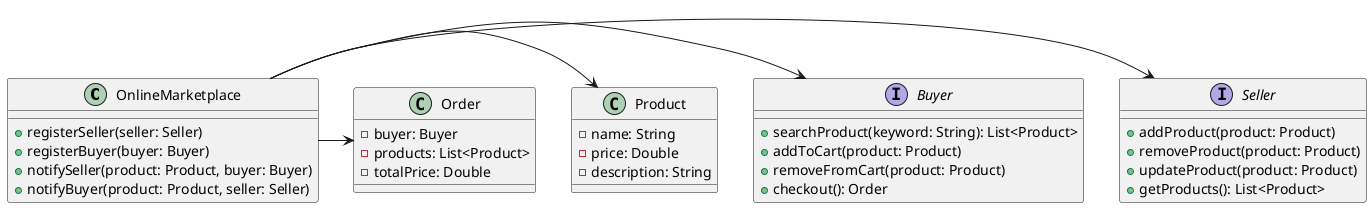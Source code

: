 @startuml
class OnlineMarketplace {
    +registerSeller(seller: Seller)
    +registerBuyer(buyer: Buyer)
    +notifySeller(product: Product, buyer: Buyer)
    +notifyBuyer(product: Product, seller: Seller)
}

interface Seller {
    +addProduct(product: Product)
    +removeProduct(product: Product)
    +updateProduct(product: Product)
    +getProducts(): List<Product>
}

interface Buyer {
    +searchProduct(keyword: String): List<Product>
    +addToCart(product: Product)
    +removeFromCart(product: Product)
    +checkout(): Order
}

class Product {
    -name: String
    -price: Double
    -description: String
}

class Order {
    -buyer: Buyer
    -products: List<Product>
    -totalPrice: Double
}

OnlineMarketplace -> Seller
OnlineMarketplace -> Buyer
OnlineMarketplace -> Product
OnlineMarketplace -> Order

@enduml
